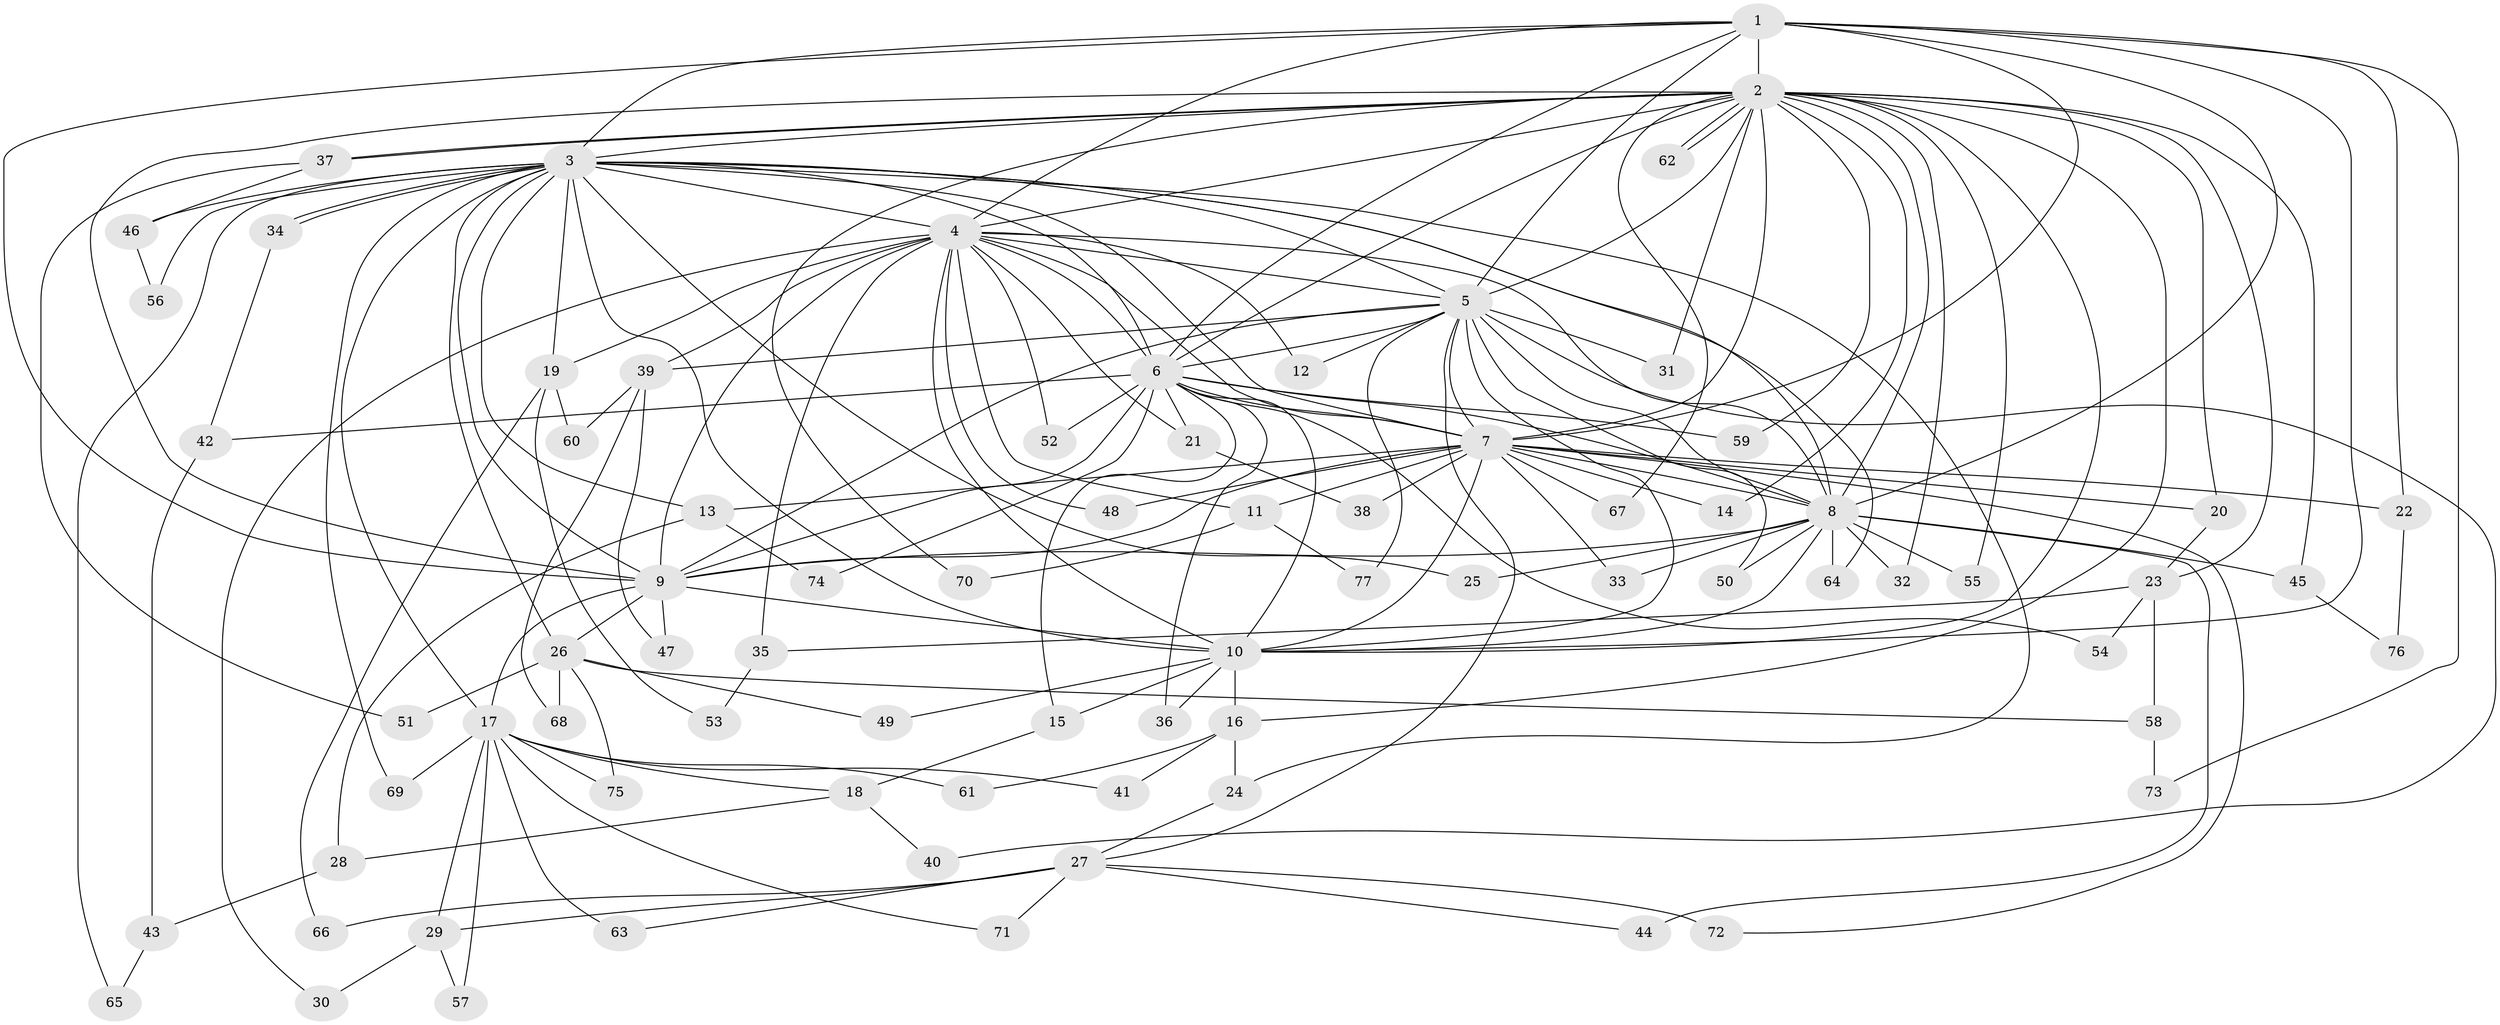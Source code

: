 // coarse degree distribution, {12: 0.043478260869565216, 19: 0.043478260869565216, 9: 0.043478260869565216, 6: 0.043478260869565216, 2: 0.30434782608695654, 4: 0.17391304347826086, 5: 0.043478260869565216, 3: 0.13043478260869565, 1: 0.17391304347826086}
// Generated by graph-tools (version 1.1) at 2025/17/03/04/25 18:17:17]
// undirected, 77 vertices, 179 edges
graph export_dot {
graph [start="1"]
  node [color=gray90,style=filled];
  1;
  2;
  3;
  4;
  5;
  6;
  7;
  8;
  9;
  10;
  11;
  12;
  13;
  14;
  15;
  16;
  17;
  18;
  19;
  20;
  21;
  22;
  23;
  24;
  25;
  26;
  27;
  28;
  29;
  30;
  31;
  32;
  33;
  34;
  35;
  36;
  37;
  38;
  39;
  40;
  41;
  42;
  43;
  44;
  45;
  46;
  47;
  48;
  49;
  50;
  51;
  52;
  53;
  54;
  55;
  56;
  57;
  58;
  59;
  60;
  61;
  62;
  63;
  64;
  65;
  66;
  67;
  68;
  69;
  70;
  71;
  72;
  73;
  74;
  75;
  76;
  77;
  1 -- 2;
  1 -- 3;
  1 -- 4;
  1 -- 5;
  1 -- 6;
  1 -- 7;
  1 -- 8;
  1 -- 9;
  1 -- 10;
  1 -- 22;
  1 -- 73;
  2 -- 3;
  2 -- 4;
  2 -- 5;
  2 -- 6;
  2 -- 7;
  2 -- 8;
  2 -- 9;
  2 -- 10;
  2 -- 14;
  2 -- 16;
  2 -- 20;
  2 -- 23;
  2 -- 31;
  2 -- 32;
  2 -- 37;
  2 -- 37;
  2 -- 45;
  2 -- 55;
  2 -- 59;
  2 -- 62;
  2 -- 62;
  2 -- 67;
  2 -- 70;
  3 -- 4;
  3 -- 5;
  3 -- 6;
  3 -- 7;
  3 -- 8;
  3 -- 9;
  3 -- 10;
  3 -- 13;
  3 -- 17;
  3 -- 19;
  3 -- 24;
  3 -- 25;
  3 -- 26;
  3 -- 34;
  3 -- 34;
  3 -- 46;
  3 -- 56;
  3 -- 64;
  3 -- 65;
  3 -- 69;
  4 -- 5;
  4 -- 6;
  4 -- 7;
  4 -- 8;
  4 -- 9;
  4 -- 10;
  4 -- 11;
  4 -- 12;
  4 -- 19;
  4 -- 21;
  4 -- 30;
  4 -- 35;
  4 -- 39;
  4 -- 48;
  4 -- 52;
  5 -- 6;
  5 -- 7;
  5 -- 8;
  5 -- 9;
  5 -- 10;
  5 -- 12;
  5 -- 27;
  5 -- 31;
  5 -- 39;
  5 -- 40;
  5 -- 50;
  5 -- 77;
  6 -- 7;
  6 -- 8;
  6 -- 9;
  6 -- 10;
  6 -- 15;
  6 -- 21;
  6 -- 36;
  6 -- 42;
  6 -- 52;
  6 -- 54;
  6 -- 59;
  6 -- 74;
  7 -- 8;
  7 -- 9;
  7 -- 10;
  7 -- 11;
  7 -- 13;
  7 -- 14;
  7 -- 20;
  7 -- 22;
  7 -- 33;
  7 -- 38;
  7 -- 48;
  7 -- 67;
  7 -- 72;
  8 -- 9;
  8 -- 10;
  8 -- 25;
  8 -- 32;
  8 -- 33;
  8 -- 44;
  8 -- 45;
  8 -- 50;
  8 -- 55;
  8 -- 64;
  9 -- 10;
  9 -- 17;
  9 -- 26;
  9 -- 47;
  10 -- 15;
  10 -- 16;
  10 -- 36;
  10 -- 49;
  11 -- 70;
  11 -- 77;
  13 -- 28;
  13 -- 74;
  15 -- 18;
  16 -- 24;
  16 -- 41;
  16 -- 61;
  17 -- 18;
  17 -- 29;
  17 -- 41;
  17 -- 57;
  17 -- 61;
  17 -- 63;
  17 -- 69;
  17 -- 71;
  17 -- 75;
  18 -- 28;
  18 -- 40;
  19 -- 53;
  19 -- 60;
  19 -- 66;
  20 -- 23;
  21 -- 38;
  22 -- 76;
  23 -- 35;
  23 -- 54;
  23 -- 58;
  24 -- 27;
  26 -- 49;
  26 -- 51;
  26 -- 58;
  26 -- 68;
  26 -- 75;
  27 -- 29;
  27 -- 44;
  27 -- 63;
  27 -- 66;
  27 -- 71;
  27 -- 72;
  28 -- 43;
  29 -- 30;
  29 -- 57;
  34 -- 42;
  35 -- 53;
  37 -- 46;
  37 -- 51;
  39 -- 47;
  39 -- 60;
  39 -- 68;
  42 -- 43;
  43 -- 65;
  45 -- 76;
  46 -- 56;
  58 -- 73;
}
